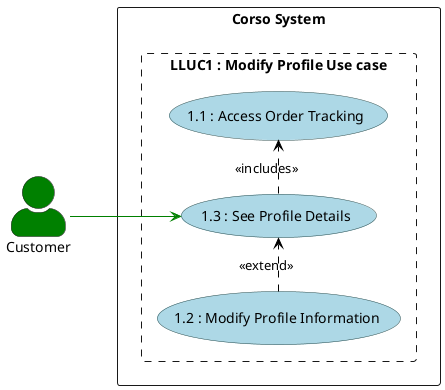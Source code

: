 @startuml
left to right direction
skinparam actorStyle awesome
skinparam usecase {
    BackgroundColor LightBlue
    BorderColor DarkSlateGray
    ArrowColor Black
    ActorBorderColor black
    ActorFontName Courier
    ActorBackgroundColor<< Human >> Gold
}

actor  "Customer" as User #Green
rectangle "Corso System"{
 rectangle "LLUC1 : Modify Profile Use case" as Customers #line.dashed {
    usecase "1.1 : Access Order Tracking" as UC1
    usecase "1.2 : Modify Profile Information" as UC2
    usecase "1.3 : See Profile Details" as UC3
    UC2 -[dashed]> UC3 : <<extend>>
    UC3 -[dashed]> UC1 : <<includes>>

    User -[#green]-> UC3

  }
}
  
@endpuml